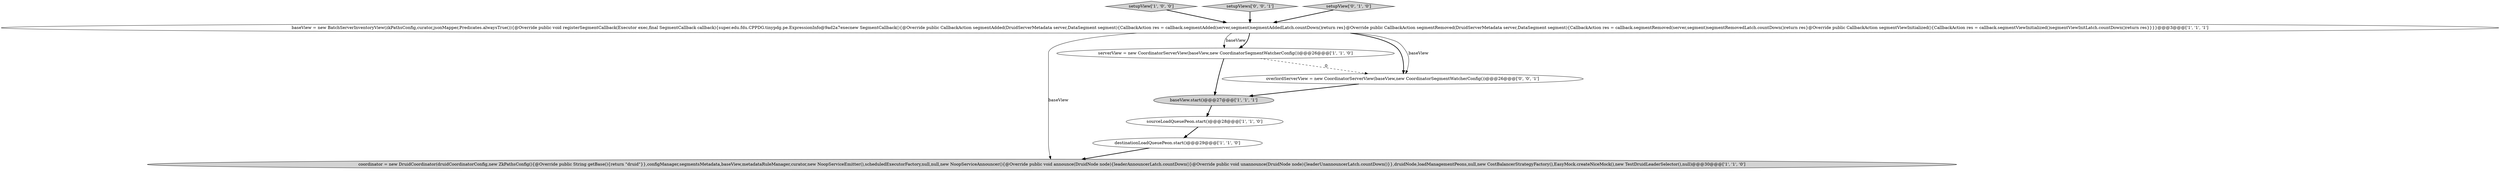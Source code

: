 digraph {
0 [style = filled, label = "setupView['1', '0', '0']", fillcolor = lightgray, shape = diamond image = "AAA0AAABBB1BBB"];
4 [style = filled, label = "destinationLoadQueuePeon.start()@@@29@@@['1', '1', '0']", fillcolor = white, shape = ellipse image = "AAA0AAABBB1BBB"];
5 [style = filled, label = "baseView = new BatchServerInventoryView(zkPathsConfig,curator,jsonMapper,Predicates.alwaysTrue()){@Override public void registerSegmentCallback(Executor exec,final SegmentCallback callback){super.edu.fdu.CPPDG.tinypdg.pe.ExpressionInfo@9ad2a7execnew SegmentCallback(){@Override public CallbackAction segmentAdded(DruidServerMetadata server,DataSegment segment){CallbackAction res = callback.segmentAdded(server,segment)segmentAddedLatch.countDown()return res}@Override public CallbackAction segmentRemoved(DruidServerMetadata server,DataSegment segment){CallbackAction res = callback.segmentRemoved(server,segment)segmentRemovedLatch.countDown()return res}@Override public CallbackAction segmentViewInitialized(){CallbackAction res = callback.segmentViewInitialized()segmentViewInitLatch.countDown()return res}}}}@@@3@@@['1', '1', '1']", fillcolor = white, shape = ellipse image = "AAA0AAABBB1BBB"];
9 [style = filled, label = "setupViews['0', '0', '1']", fillcolor = lightgray, shape = diamond image = "AAA0AAABBB3BBB"];
3 [style = filled, label = "coordinator = new DruidCoordinator(druidCoordinatorConfig,new ZkPathsConfig(){@Override public String getBase(){return \"druid\"}},configManager,segmentsMetadata,baseView,metadataRuleManager,curator,new NoopServiceEmitter(),scheduledExecutorFactory,null,null,new NoopServiceAnnouncer(){@Override public void announce(DruidNode node){leaderAnnouncerLatch.countDown()}@Override public void unannounce(DruidNode node){leaderUnannouncerLatch.countDown()}},druidNode,loadManagementPeons,null,new CostBalancerStrategyFactory(),EasyMock.createNiceMock(),new TestDruidLeaderSelector(),null)@@@30@@@['1', '1', '0']", fillcolor = lightgray, shape = ellipse image = "AAA0AAABBB1BBB"];
1 [style = filled, label = "serverView = new CoordinatorServerView(baseView,new CoordinatorSegmentWatcherConfig())@@@26@@@['1', '1', '0']", fillcolor = white, shape = ellipse image = "AAA0AAABBB1BBB"];
6 [style = filled, label = "baseView.start()@@@27@@@['1', '1', '1']", fillcolor = lightgray, shape = ellipse image = "AAA0AAABBB1BBB"];
8 [style = filled, label = "overlordServerView = new CoordinatorServerView(baseView,new CoordinatorSegmentWatcherConfig())@@@26@@@['0', '0', '1']", fillcolor = white, shape = ellipse image = "AAA0AAABBB3BBB"];
7 [style = filled, label = "setupView['0', '1', '0']", fillcolor = lightgray, shape = diamond image = "AAA0AAABBB2BBB"];
2 [style = filled, label = "sourceLoadQueuePeon.start()@@@28@@@['1', '1', '0']", fillcolor = white, shape = ellipse image = "AAA0AAABBB1BBB"];
7->5 [style = bold, label=""];
0->5 [style = bold, label=""];
1->8 [style = dashed, label="0"];
5->8 [style = bold, label=""];
2->4 [style = bold, label=""];
8->6 [style = bold, label=""];
9->5 [style = bold, label=""];
5->3 [style = solid, label="baseView"];
1->6 [style = bold, label=""];
4->3 [style = bold, label=""];
5->1 [style = solid, label="baseView"];
6->2 [style = bold, label=""];
5->8 [style = solid, label="baseView"];
5->1 [style = bold, label=""];
}
